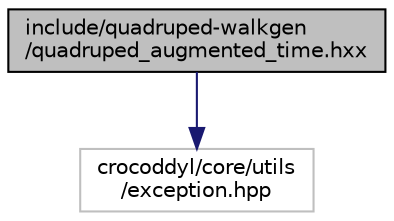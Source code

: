 digraph "include/quadruped-walkgen/quadruped_augmented_time.hxx"
{
  edge [fontname="Helvetica",fontsize="10",labelfontname="Helvetica",labelfontsize="10"];
  node [fontname="Helvetica",fontsize="10",shape=record];
  Node0 [label="include/quadruped-walkgen\l/quadruped_augmented_time.hxx",height=0.2,width=0.4,color="black", fillcolor="grey75", style="filled", fontcolor="black"];
  Node0 -> Node1 [color="midnightblue",fontsize="10",style="solid",fontname="Helvetica"];
  Node1 [label="crocoddyl/core/utils\l/exception.hpp",height=0.2,width=0.4,color="grey75", fillcolor="white", style="filled"];
}
